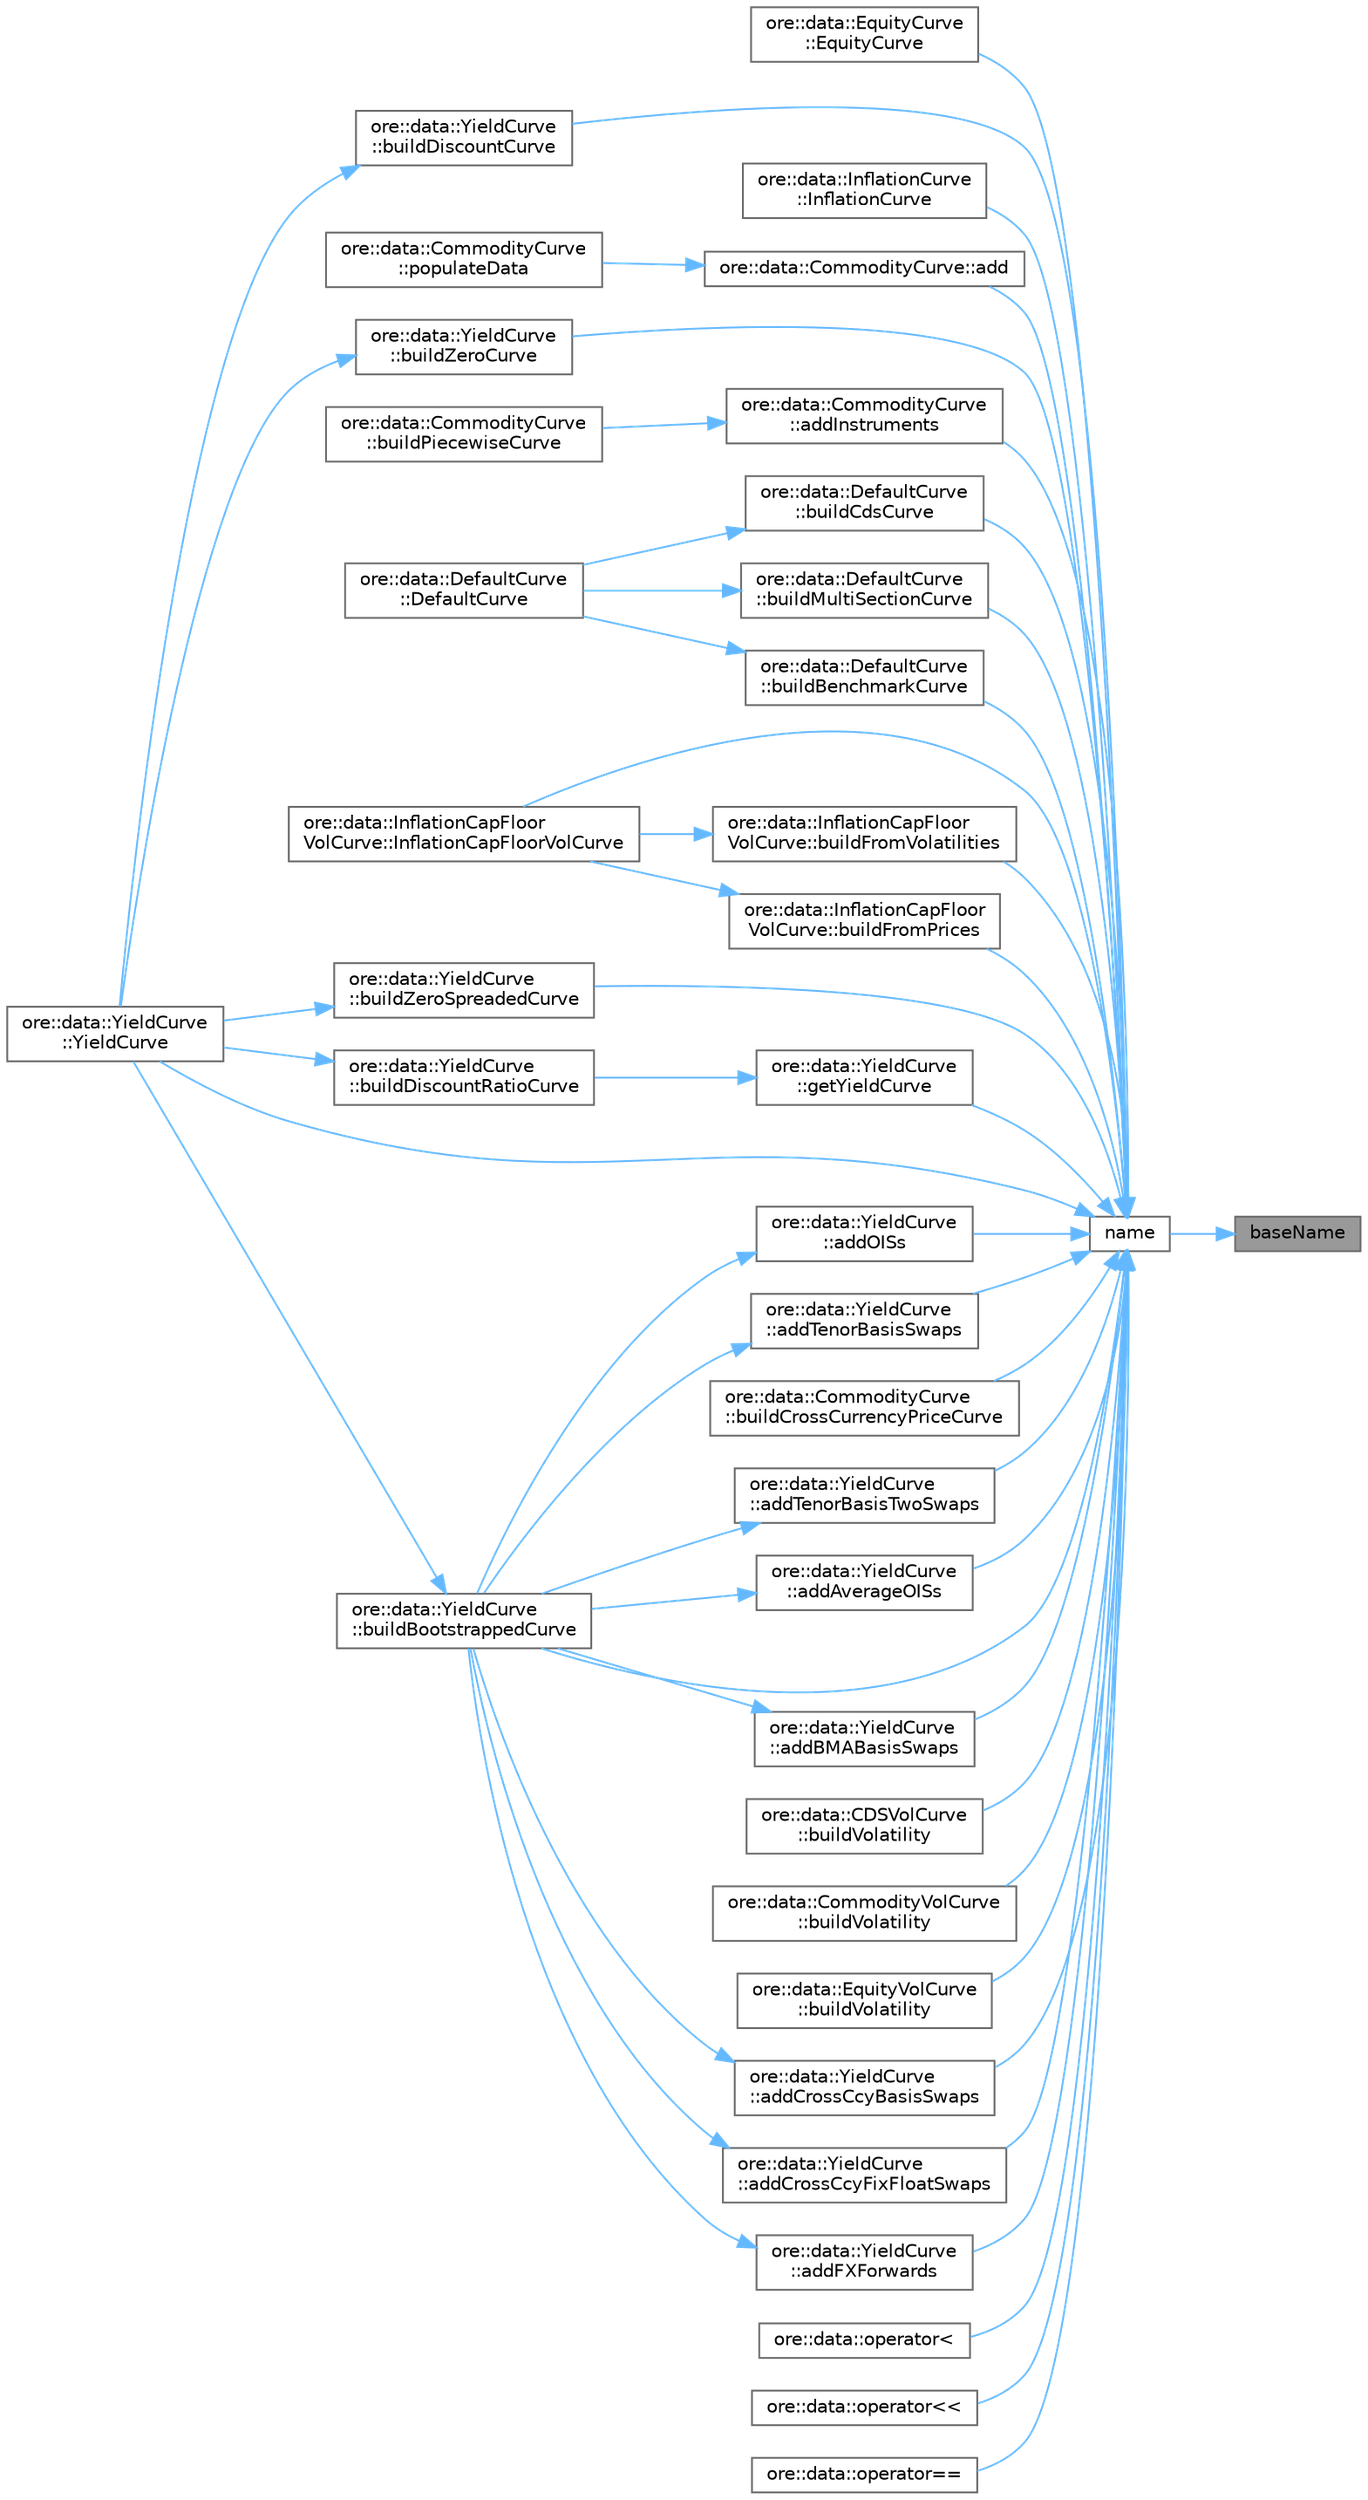 digraph "baseName"
{
 // INTERACTIVE_SVG=YES
 // LATEX_PDF_SIZE
  bgcolor="transparent";
  edge [fontname=Helvetica,fontsize=10,labelfontname=Helvetica,labelfontsize=10];
  node [fontname=Helvetica,fontsize=10,shape=box,height=0.2,width=0.4];
  rankdir="RL";
  Node1 [label="baseName",height=0.2,width=0.4,color="gray40", fillcolor="grey60", style="filled", fontcolor="black",tooltip=" "];
  Node1 -> Node2 [dir="back",color="steelblue1",style="solid"];
  Node2 [label="name",height=0.2,width=0.4,color="grey40", fillcolor="white", style="filled",URL="$classore_1_1data_1_1_curve_spec.html#afa7a10b4b56522f03c698ac514b0f844",tooltip="returns the unique curve name"];
  Node2 -> Node3 [dir="back",color="steelblue1",style="solid"];
  Node3 [label="ore::data::EquityCurve\l::EquityCurve",height=0.2,width=0.4,color="grey40", fillcolor="white", style="filled",URL="$classore_1_1data_1_1_equity_curve.html#aa0b93fc44d9ba933557ebfd0796d8e5d",tooltip="Detailed constructor."];
  Node2 -> Node4 [dir="back",color="steelblue1",style="solid"];
  Node4 [label="ore::data::InflationCapFloor\lVolCurve::InflationCapFloorVolCurve",height=0.2,width=0.4,color="grey40", fillcolor="white", style="filled",URL="$classore_1_1data_1_1_inflation_cap_floor_vol_curve.html#a19c9a318aa454b3132d829dd00bced53",tooltip=" "];
  Node2 -> Node5 [dir="back",color="steelblue1",style="solid"];
  Node5 [label="ore::data::InflationCurve\l::InflationCurve",height=0.2,width=0.4,color="grey40", fillcolor="white", style="filled",URL="$classore_1_1data_1_1_inflation_curve.html#a25e20d8ef3302e62e97bb0029df83549",tooltip=" "];
  Node2 -> Node6 [dir="back",color="steelblue1",style="solid"];
  Node6 [label="ore::data::YieldCurve\l::YieldCurve",height=0.2,width=0.4,color="grey40", fillcolor="white", style="filled",URL="$classore_1_1data_1_1_yield_curve.html#a59d4997751f3007ffe3c18b56f2fa207",tooltip="Constructor."];
  Node2 -> Node7 [dir="back",color="steelblue1",style="solid"];
  Node7 [label="ore::data::CommodityCurve::add",height=0.2,width=0.4,color="grey40", fillcolor="white", style="filled",URL="$classore_1_1data_1_1_commodity_curve.html#a9a8c584c6d71316f9f02486503660587",tooltip="Add node to price curve data with check for duplicate expiry dates."];
  Node7 -> Node8 [dir="back",color="steelblue1",style="solid"];
  Node8 [label="ore::data::CommodityCurve\l::populateData",height=0.2,width=0.4,color="grey40", fillcolor="white", style="filled",URL="$classore_1_1data_1_1_commodity_curve.html#aeeabdd32666fe17eb1e3c26a9d82a77c",tooltip="Populate data with dates and prices from the loader."];
  Node2 -> Node9 [dir="back",color="steelblue1",style="solid"];
  Node9 [label="ore::data::YieldCurve\l::addAverageOISs",height=0.2,width=0.4,color="grey40", fillcolor="white", style="filled",URL="$classore_1_1data_1_1_yield_curve.html#afcd8187c09f3a5ccce06b51c8c2c2864",tooltip=" "];
  Node9 -> Node10 [dir="back",color="steelblue1",style="solid"];
  Node10 [label="ore::data::YieldCurve\l::buildBootstrappedCurve",height=0.2,width=0.4,color="grey40", fillcolor="white", style="filled",URL="$classore_1_1data_1_1_yield_curve.html#a9926d222ab68411efb749aa1e6cbd0b1",tooltip=" "];
  Node10 -> Node6 [dir="back",color="steelblue1",style="solid"];
  Node2 -> Node11 [dir="back",color="steelblue1",style="solid"];
  Node11 [label="ore::data::YieldCurve\l::addBMABasisSwaps",height=0.2,width=0.4,color="grey40", fillcolor="white", style="filled",URL="$classore_1_1data_1_1_yield_curve.html#a3f9f48a2e598b82317a85b8c03e9d20e",tooltip=" "];
  Node11 -> Node10 [dir="back",color="steelblue1",style="solid"];
  Node2 -> Node12 [dir="back",color="steelblue1",style="solid"];
  Node12 [label="ore::data::YieldCurve\l::addCrossCcyBasisSwaps",height=0.2,width=0.4,color="grey40", fillcolor="white", style="filled",URL="$classore_1_1data_1_1_yield_curve.html#a144402dc9af3256e07e366dec4387093",tooltip=" "];
  Node12 -> Node10 [dir="back",color="steelblue1",style="solid"];
  Node2 -> Node13 [dir="back",color="steelblue1",style="solid"];
  Node13 [label="ore::data::YieldCurve\l::addCrossCcyFixFloatSwaps",height=0.2,width=0.4,color="grey40", fillcolor="white", style="filled",URL="$classore_1_1data_1_1_yield_curve.html#ad620a7e038d28c4c068292c5efa5331f",tooltip=" "];
  Node13 -> Node10 [dir="back",color="steelblue1",style="solid"];
  Node2 -> Node14 [dir="back",color="steelblue1",style="solid"];
  Node14 [label="ore::data::YieldCurve\l::addFXForwards",height=0.2,width=0.4,color="grey40", fillcolor="white", style="filled",URL="$classore_1_1data_1_1_yield_curve.html#aac721f65b4bb569372bd3b4c86169011",tooltip=" "];
  Node14 -> Node10 [dir="back",color="steelblue1",style="solid"];
  Node2 -> Node15 [dir="back",color="steelblue1",style="solid"];
  Node15 [label="ore::data::CommodityCurve\l::addInstruments",height=0.2,width=0.4,color="grey40", fillcolor="white", style="filled",URL="$classore_1_1data_1_1_commodity_curve.html#afb12407f81eadbfd2463e61f4898c7ac",tooltip=" "];
  Node15 -> Node16 [dir="back",color="steelblue1",style="solid"];
  Node16 [label="ore::data::CommodityCurve\l::buildPiecewiseCurve",height=0.2,width=0.4,color="grey40", fillcolor="white", style="filled",URL="$classore_1_1data_1_1_commodity_curve.html#a771e0386d3a147f22a46b810d82f4fd3",tooltip="Build commodity piecewise price curve."];
  Node2 -> Node17 [dir="back",color="steelblue1",style="solid"];
  Node17 [label="ore::data::YieldCurve\l::addOISs",height=0.2,width=0.4,color="grey40", fillcolor="white", style="filled",URL="$classore_1_1data_1_1_yield_curve.html#a26234add7104d68231e384554b0267b4",tooltip=" "];
  Node17 -> Node10 [dir="back",color="steelblue1",style="solid"];
  Node2 -> Node18 [dir="back",color="steelblue1",style="solid"];
  Node18 [label="ore::data::YieldCurve\l::addTenorBasisSwaps",height=0.2,width=0.4,color="grey40", fillcolor="white", style="filled",URL="$classore_1_1data_1_1_yield_curve.html#a211ffd4d78d65e60ad49f443035fa85f",tooltip=" "];
  Node18 -> Node10 [dir="back",color="steelblue1",style="solid"];
  Node2 -> Node19 [dir="back",color="steelblue1",style="solid"];
  Node19 [label="ore::data::YieldCurve\l::addTenorBasisTwoSwaps",height=0.2,width=0.4,color="grey40", fillcolor="white", style="filled",URL="$classore_1_1data_1_1_yield_curve.html#aa3564ed29198419b1638fed1ce7d3664",tooltip=" "];
  Node19 -> Node10 [dir="back",color="steelblue1",style="solid"];
  Node2 -> Node20 [dir="back",color="steelblue1",style="solid"];
  Node20 [label="ore::data::DefaultCurve\l::buildBenchmarkCurve",height=0.2,width=0.4,color="grey40", fillcolor="white", style="filled",URL="$classore_1_1data_1_1_default_curve.html#a6f5c39f7895a1200019a7816a740fff3",tooltip="Build a default curve implied from a spread over a benchmark curve."];
  Node20 -> Node21 [dir="back",color="steelblue1",style="solid"];
  Node21 [label="ore::data::DefaultCurve\l::DefaultCurve",height=0.2,width=0.4,color="grey40", fillcolor="white", style="filled",URL="$classore_1_1data_1_1_default_curve.html#aab7d6b459c59f1a3854a5cefc764f485",tooltip="Detailed constructor."];
  Node2 -> Node10 [dir="back",color="steelblue1",style="solid"];
  Node2 -> Node22 [dir="back",color="steelblue1",style="solid"];
  Node22 [label="ore::data::DefaultCurve\l::buildCdsCurve",height=0.2,width=0.4,color="grey40", fillcolor="white", style="filled",URL="$classore_1_1data_1_1_default_curve.html#a6c2b227db105241eb5c565b654f7dbe4",tooltip="Build a default curve from CDS spread quotes."];
  Node22 -> Node21 [dir="back",color="steelblue1",style="solid"];
  Node2 -> Node23 [dir="back",color="steelblue1",style="solid"];
  Node23 [label="ore::data::CommodityCurve\l::buildCrossCurrencyPriceCurve",height=0.2,width=0.4,color="grey40", fillcolor="white", style="filled",URL="$classore_1_1data_1_1_commodity_curve.html#a810ba3522b68a144ab23af6c20a19de4",tooltip="Build cross currency commodity price curve."];
  Node2 -> Node24 [dir="back",color="steelblue1",style="solid"];
  Node24 [label="ore::data::YieldCurve\l::buildDiscountCurve",height=0.2,width=0.4,color="grey40", fillcolor="white", style="filled",URL="$classore_1_1data_1_1_yield_curve.html#ab95be441662bdbb7946d1d195c43bc51",tooltip=" "];
  Node24 -> Node6 [dir="back",color="steelblue1",style="solid"];
  Node2 -> Node25 [dir="back",color="steelblue1",style="solid"];
  Node25 [label="ore::data::InflationCapFloor\lVolCurve::buildFromPrices",height=0.2,width=0.4,color="grey40", fillcolor="white", style="filled",URL="$classore_1_1data_1_1_inflation_cap_floor_vol_curve.html#acc947c79d75150ea99503fea7de9f868",tooltip=" "];
  Node25 -> Node4 [dir="back",color="steelblue1",style="solid"];
  Node2 -> Node26 [dir="back",color="steelblue1",style="solid"];
  Node26 [label="ore::data::InflationCapFloor\lVolCurve::buildFromVolatilities",height=0.2,width=0.4,color="grey40", fillcolor="white", style="filled",URL="$classore_1_1data_1_1_inflation_cap_floor_vol_curve.html#a82405c2b4ff01f1c8c3a89928dd84129",tooltip=" "];
  Node26 -> Node4 [dir="back",color="steelblue1",style="solid"];
  Node2 -> Node27 [dir="back",color="steelblue1",style="solid"];
  Node27 [label="ore::data::DefaultCurve\l::buildMultiSectionCurve",height=0.2,width=0.4,color="grey40", fillcolor="white", style="filled",URL="$classore_1_1data_1_1_default_curve.html#a609f363ad2bd5b91493581ffff83738f",tooltip="Build a multi section curve."];
  Node27 -> Node21 [dir="back",color="steelblue1",style="solid"];
  Node2 -> Node28 [dir="back",color="steelblue1",style="solid"];
  Node28 [label="ore::data::CDSVolCurve\l::buildVolatility",height=0.2,width=0.4,color="grey40", fillcolor="white", style="filled",URL="$classore_1_1data_1_1_c_d_s_vol_curve.html#a0f21f55f29b515072c65189d0b361571",tooltip=" "];
  Node2 -> Node29 [dir="back",color="steelblue1",style="solid"];
  Node29 [label="ore::data::CommodityVolCurve\l::buildVolatility",height=0.2,width=0.4,color="grey40", fillcolor="white", style="filled",URL="$classore_1_1data_1_1_commodity_vol_curve.html#a965effd768a291db2382b3b484ddba31",tooltip="Build a volatility surface as a proxy from another volatility surface."];
  Node2 -> Node30 [dir="back",color="steelblue1",style="solid"];
  Node30 [label="ore::data::EquityVolCurve\l::buildVolatility",height=0.2,width=0.4,color="grey40", fillcolor="white", style="filled",URL="$classore_1_1data_1_1_equity_vol_curve.html#a9e2adae2ac097879c015400d00d3b282",tooltip="Build a volatility surface as a proxy from another volatility surface."];
  Node2 -> Node31 [dir="back",color="steelblue1",style="solid"];
  Node31 [label="ore::data::YieldCurve\l::buildZeroCurve",height=0.2,width=0.4,color="grey40", fillcolor="white", style="filled",URL="$classore_1_1data_1_1_yield_curve.html#a41d873e76431b42b4f647ce5c11f8247",tooltip=" "];
  Node31 -> Node6 [dir="back",color="steelblue1",style="solid"];
  Node2 -> Node32 [dir="back",color="steelblue1",style="solid"];
  Node32 [label="ore::data::YieldCurve\l::buildZeroSpreadedCurve",height=0.2,width=0.4,color="grey40", fillcolor="white", style="filled",URL="$classore_1_1data_1_1_yield_curve.html#a6afa3078cdf7f8757f5fda370eb8e52d",tooltip=" "];
  Node32 -> Node6 [dir="back",color="steelblue1",style="solid"];
  Node2 -> Node33 [dir="back",color="steelblue1",style="solid"];
  Node33 [label="ore::data::YieldCurve\l::getYieldCurve",height=0.2,width=0.4,color="grey40", fillcolor="white", style="filled",URL="$classore_1_1data_1_1_yield_curve.html#af1d328133ed0cdad0829c7dd4d85be0e",tooltip="Return the yield curve with the given id from the requiredYieldCurves_ map."];
  Node33 -> Node34 [dir="back",color="steelblue1",style="solid"];
  Node34 [label="ore::data::YieldCurve\l::buildDiscountRatioCurve",height=0.2,width=0.4,color="grey40", fillcolor="white", style="filled",URL="$classore_1_1data_1_1_yield_curve.html#a1d9d6631f4d2bf32a63b82ce30a2c883",tooltip="Build a yield curve that uses QuantExt::DiscountRatioModifiedCurve."];
  Node34 -> Node6 [dir="back",color="steelblue1",style="solid"];
  Node2 -> Node35 [dir="back",color="steelblue1",style="solid"];
  Node35 [label="ore::data::operator\<",height=0.2,width=0.4,color="grey40", fillcolor="white", style="filled",URL="$namespaceore_1_1data.html#ab97908bca1be17ecee5379059e12de47",tooltip="Relational operators for CurveSpecs."];
  Node2 -> Node36 [dir="back",color="steelblue1",style="solid"];
  Node36 [label="ore::data::operator\<\<",height=0.2,width=0.4,color="grey40", fillcolor="white", style="filled",URL="$namespaceore_1_1data.html#aa4c2cc6642d3bc3b22d0057b2b49857f",tooltip="Stream operator for CurveSpec."];
  Node2 -> Node37 [dir="back",color="steelblue1",style="solid"];
  Node37 [label="ore::data::operator==",height=0.2,width=0.4,color="grey40", fillcolor="white", style="filled",URL="$namespaceore_1_1data.html#a5b7fb7bb27541a7901721743444b923a",tooltip=" "];
}
